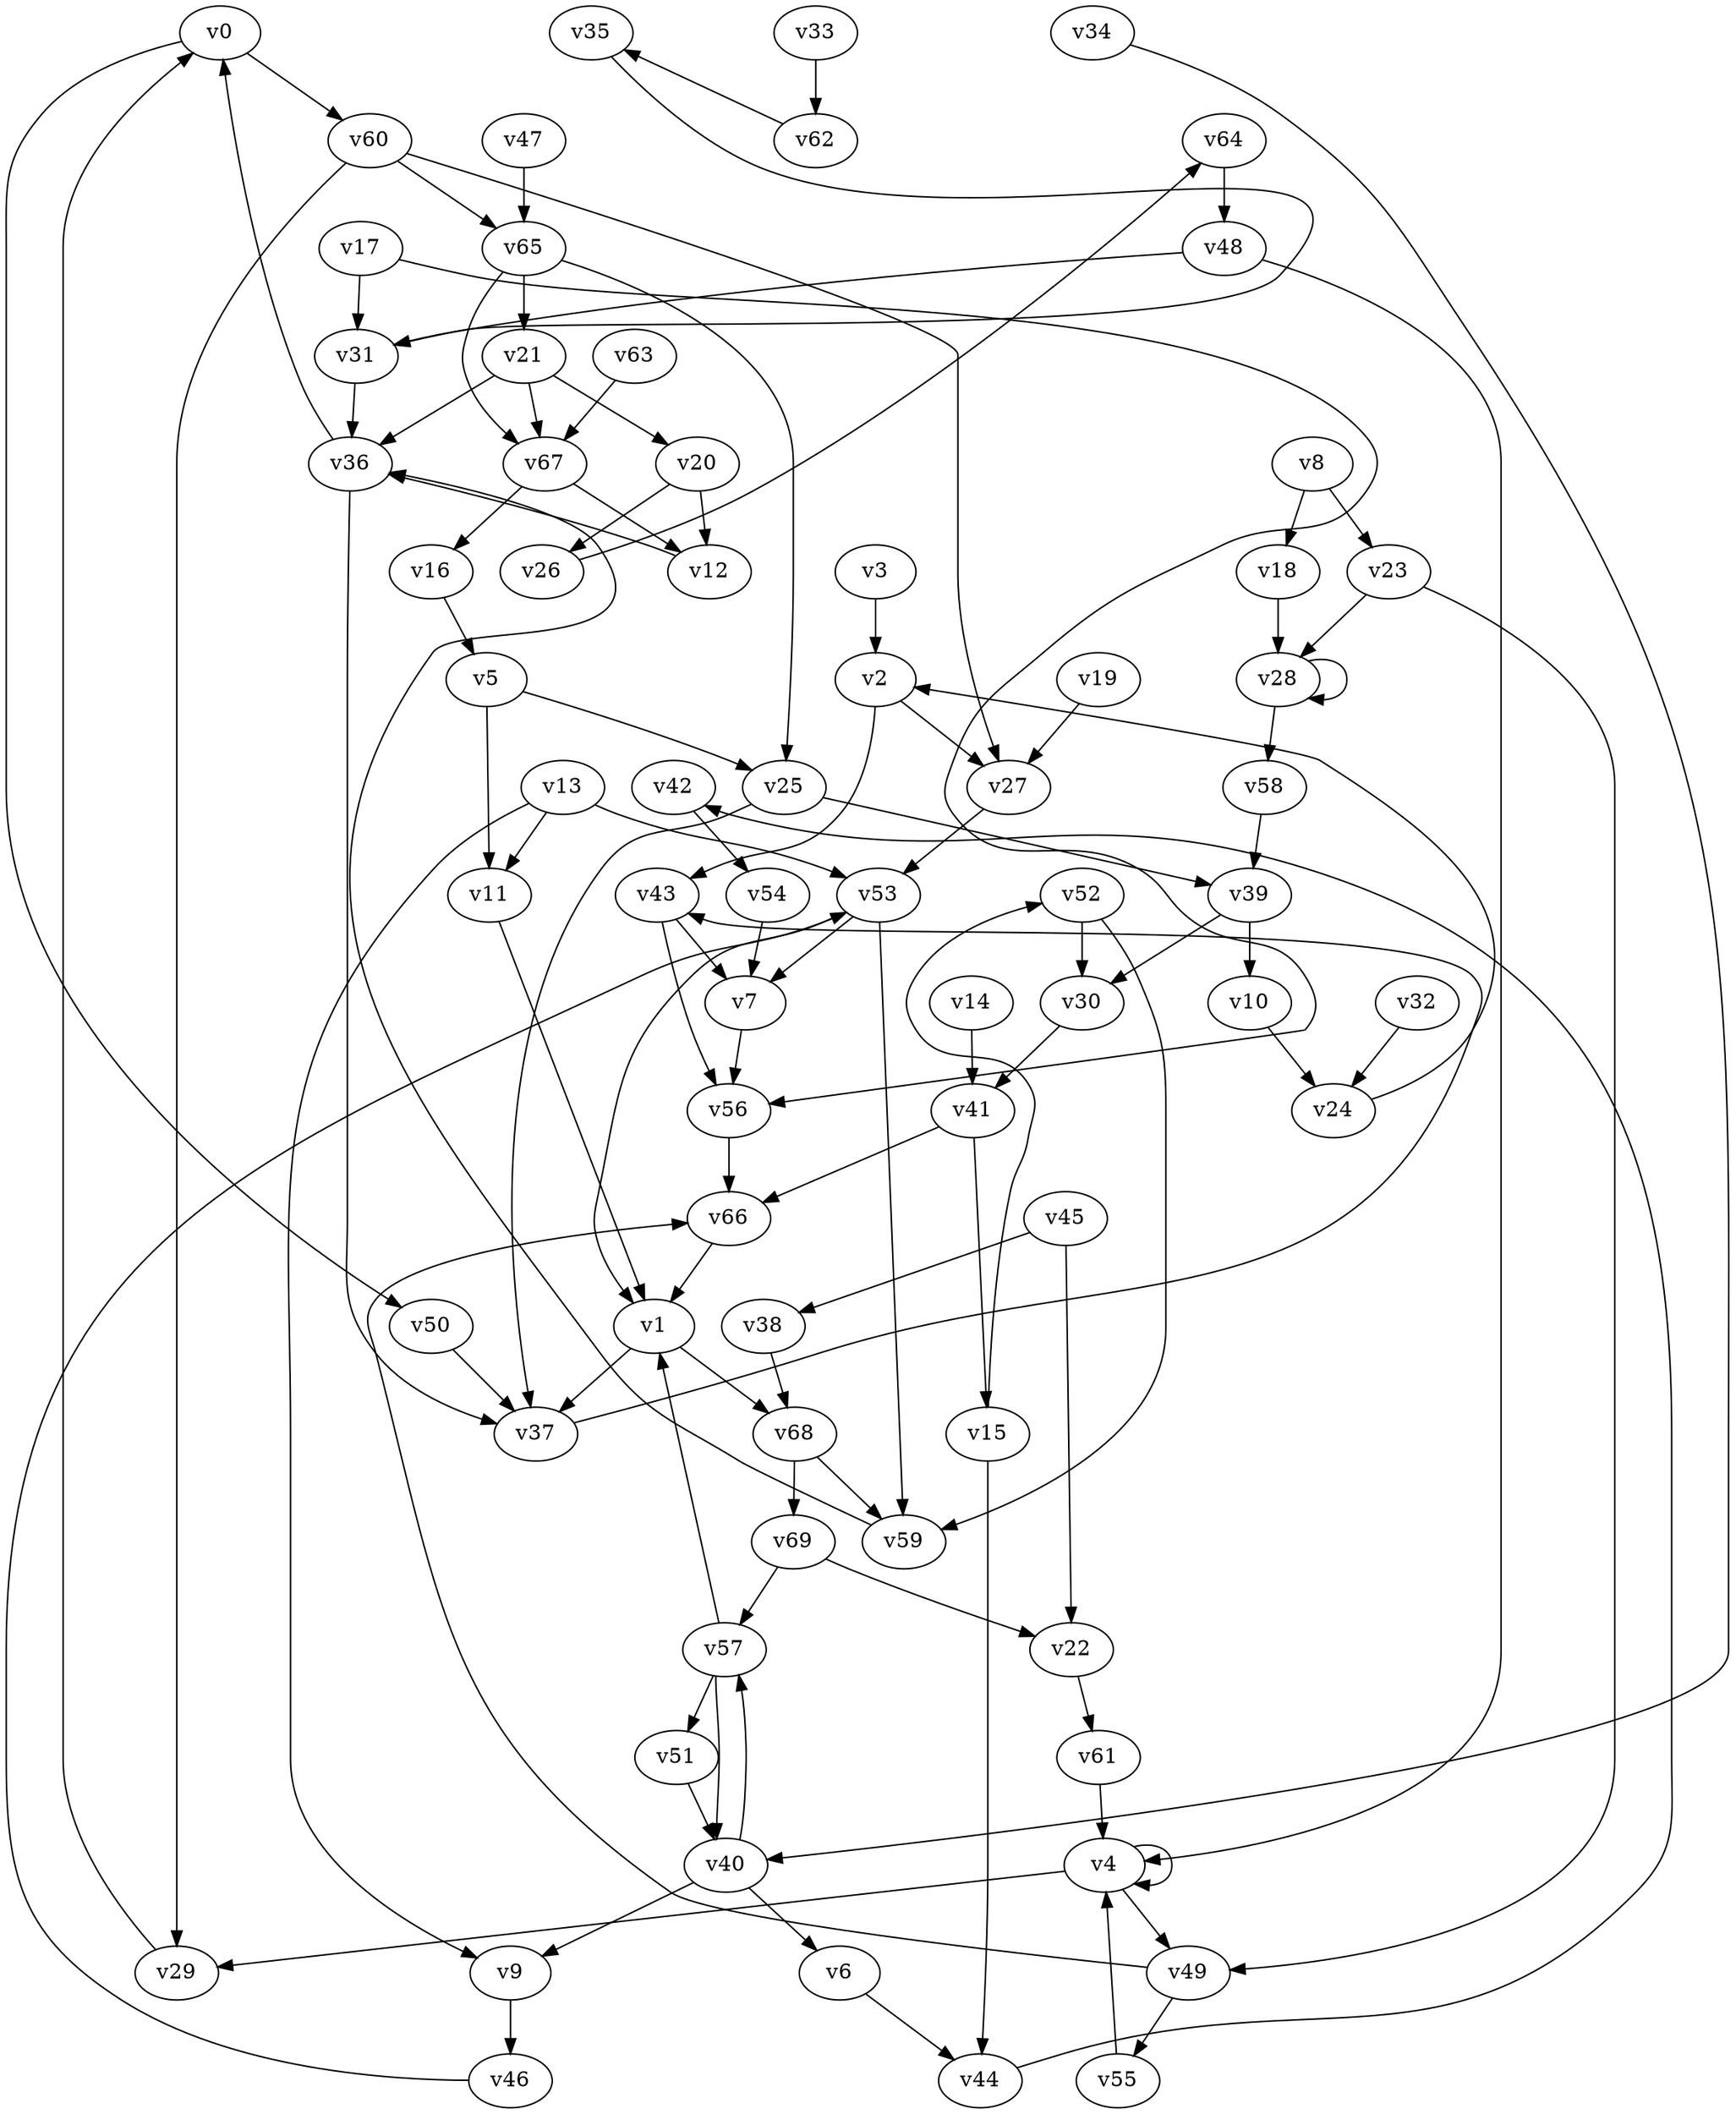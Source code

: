 // Benchmark game 103 - 70 vertices
// time_bound: 11
// targets: v44
digraph G {
    v0 [name="v0", player=0];
    v1 [name="v1", player=0];
    v2 [name="v2", player=0];
    v3 [name="v3", player=0];
    v4 [name="v4", player=1];
    v5 [name="v5", player=1];
    v6 [name="v6", player=0];
    v7 [name="v7", player=1];
    v8 [name="v8", player=1];
    v9 [name="v9", player=1];
    v10 [name="v10", player=1];
    v11 [name="v11", player=0];
    v12 [name="v12", player=1];
    v13 [name="v13", player=0];
    v14 [name="v14", player=0];
    v15 [name="v15", player=0];
    v16 [name="v16", player=1];
    v17 [name="v17", player=1];
    v18 [name="v18", player=1];
    v19 [name="v19", player=0];
    v20 [name="v20", player=1];
    v21 [name="v21", player=0];
    v22 [name="v22", player=0];
    v23 [name="v23", player=1];
    v24 [name="v24", player=1];
    v25 [name="v25", player=0];
    v26 [name="v26", player=1];
    v27 [name="v27", player=1];
    v28 [name="v28", player=0];
    v29 [name="v29", player=1];
    v30 [name="v30", player=0];
    v31 [name="v31", player=0];
    v32 [name="v32", player=0];
    v33 [name="v33", player=0];
    v34 [name="v34", player=0];
    v35 [name="v35", player=1];
    v36 [name="v36", player=0];
    v37 [name="v37", player=1];
    v38 [name="v38", player=1];
    v39 [name="v39", player=1];
    v40 [name="v40", player=1];
    v41 [name="v41", player=1];
    v42 [name="v42", player=1];
    v43 [name="v43", player=0];
    v44 [name="v44", player=0, target=1];
    v45 [name="v45", player=1];
    v46 [name="v46", player=0];
    v47 [name="v47", player=1];
    v48 [name="v48", player=1];
    v49 [name="v49", player=1];
    v50 [name="v50", player=1];
    v51 [name="v51", player=1];
    v52 [name="v52", player=0];
    v53 [name="v53", player=0];
    v54 [name="v54", player=0];
    v55 [name="v55", player=1];
    v56 [name="v56", player=0];
    v57 [name="v57", player=1];
    v58 [name="v58", player=1];
    v59 [name="v59", player=0];
    v60 [name="v60", player=0];
    v61 [name="v61", player=1];
    v62 [name="v62", player=1];
    v63 [name="v63", player=1];
    v64 [name="v64", player=0];
    v65 [name="v65", player=1];
    v66 [name="v66", player=1];
    v67 [name="v67", player=1];
    v68 [name="v68", player=1];
    v69 [name="v69", player=1];

    v0 -> v50 [constraint="t >= 5"];
    v1 -> v68;
    v2 -> v43;
    v3 -> v2;
    v4 -> v4;
    v5 -> v11;
    v6 -> v44;
    v7 -> v56;
    v8 -> v18;
    v9 -> v46;
    v10 -> v24;
    v11 -> v1;
    v12 -> v36 [constraint="t mod 5 == 0"];
    v13 -> v53;
    v14 -> v41;
    v15 -> v52 [constraint="t mod 5 == 4"];
    v16 -> v5;
    v17 -> v56 [constraint="t mod 3 == 0"];
    v18 -> v28;
    v19 -> v27;
    v20 -> v12;
    v21 -> v20 [constraint="t mod 5 == 3"];
    v22 -> v61;
    v23 -> v28;
    v24 -> v2 [constraint="t < 8"];
    v25 -> v37;
    v26 -> v64 [constraint="t < 10"];
    v27 -> v53;
    v28 -> v58;
    v29 -> v0;
    v30 -> v41;
    v31 -> v36;
    v32 -> v24;
    v33 -> v62;
    v34 -> v40 [constraint="t < 8"];
    v35 -> v31 [constraint="t < 14"];
    v36 -> v0;
    v37 -> v43 [constraint="t < 13"];
    v38 -> v68;
    v39 -> v30;
    v40 -> v6;
    v41 -> v66;
    v42 -> v54;
    v43 -> v7;
    v44 -> v42 [constraint="t >= 2"];
    v45 -> v22;
    v46 -> v53 [constraint="t < 12"];
    v47 -> v65;
    v48 -> v4;
    v49 -> v66 [constraint="t >= 1"];
    v50 -> v37;
    v51 -> v40;
    v52 -> v59;
    v53 -> v1 [constraint="t >= 5"];
    v54 -> v7;
    v55 -> v4;
    v56 -> v66;
    v57 -> v40 [constraint="t < 8"];
    v58 -> v39;
    v59 -> v36 [constraint="t < 14"];
    v60 -> v29;
    v61 -> v4;
    v62 -> v35 [constraint="t >= 5"];
    v63 -> v67;
    v64 -> v48;
    v65 -> v67 [constraint="t >= 2"];
    v66 -> v1;
    v67 -> v16;
    v68 -> v69;
    v69 -> v22;
    v13 -> v11;
    v5 -> v25;
    v45 -> v38;
    v1 -> v37;
    v21 -> v36;
    v8 -> v23;
    v40 -> v57;
    v4 -> v29;
    v17 -> v31;
    v69 -> v57;
    v53 -> v59;
    v49 -> v55;
    v4 -> v49;
    v21 -> v67;
    v40 -> v9;
    v25 -> v39;
    v2 -> v27;
    v60 -> v27;
    v68 -> v59;
    v36 -> v37;
    v67 -> v12;
    v65 -> v25;
    v52 -> v30;
    v20 -> v26;
    v57 -> v1;
    v23 -> v49;
    v48 -> v31;
    v65 -> v21;
    v0 -> v60;
    v15 -> v44;
    v39 -> v10;
    v41 -> v15;
    v28 -> v28;
    v13 -> v9;
    v60 -> v65;
    v53 -> v7;
    v43 -> v56;
    v57 -> v51;
}
